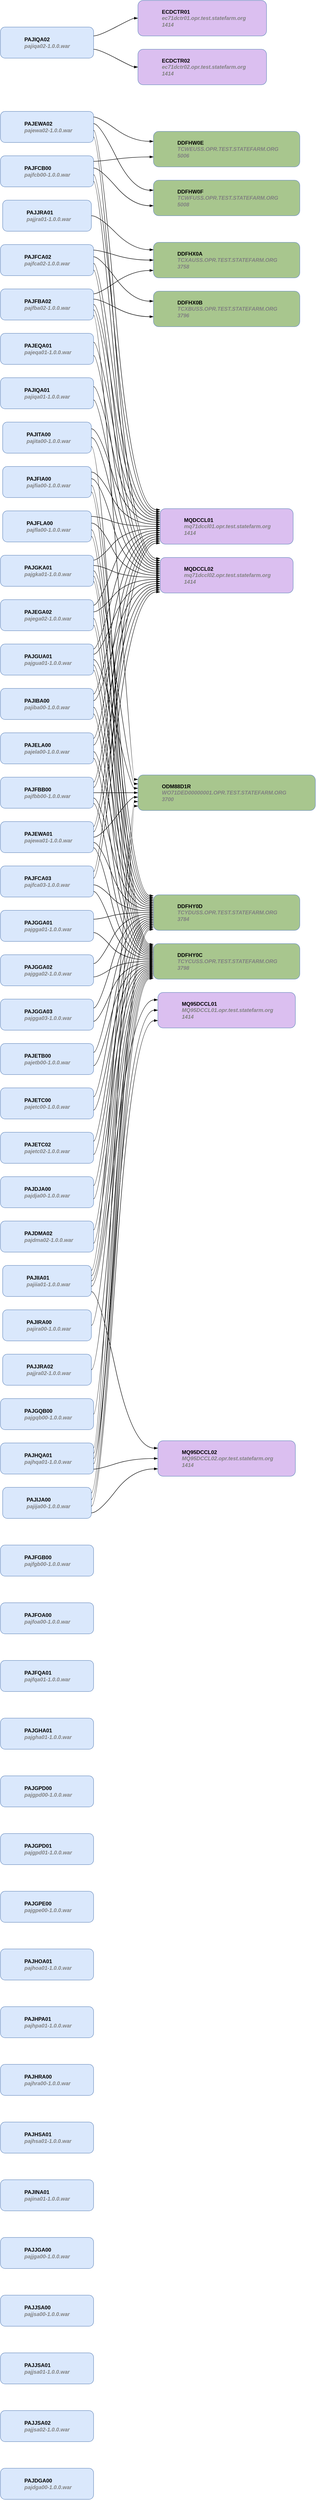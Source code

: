 <mxfile version="12.4.2" type="github" pages="1"><diagram id="r73WH-HR_C-89M71Y45L" name="Page-1"><mxGraphModel dx="1395" dy="580" grid="1" gridSize="10" guides="1" tooltips="1" connect="1" arrows="1" fold="1" page="1" pageScale="1" pageWidth="850" pageHeight="1100" math="0" shadow="0"><root><mxCell id="0"/><mxCell id="1" parent="0"/><UserObject label="%name%&lt;br&gt;&lt;i style=&quot;color: gray&quot;&gt;%server%&lt;/i&gt;&lt;br&gt;&lt;i style=&quot;color: gray&quot;&gt;%port%&lt;/i&gt;" name="PAJDJA00" server="pajdja00-1.0.0.war" port="" placeholders="1" id="PAJDJA00"><mxCell style="label;image=https://raw.githubusercontent.com/dunchych/TA/master/images/WAS.png;whiteSpace=wrap;html=1;rounded=1;fillColor=#dae8fc;strokeColor=#6c8ebf;" vertex="1" parent="1"><mxGeometry y="2650" width="210" height="70" as="geometry"/></mxCell></UserObject><UserObject label="%name%&lt;br&gt;&lt;i style=&quot;color: gray&quot;&gt;%server%&lt;/i&gt;&lt;br&gt;&lt;i style=&quot;color: gray&quot;&gt;%port%&lt;/i&gt;" name="DDFHY0C" server="TCYCUSS.OPR.TEST.STATEFARM.ORG" port="3798" placeholders="1" id="DDFHY0C"><mxCell style="label;image=https://raw.githubusercontent.com/dunchych/TA/master/images/DB2.png;whiteSpace=wrap;html=1;rounded=1;fillColor=#A8C68E;strokeColor=#6c8ebf;" vertex="1" parent="1"><mxGeometry x="345" y="2125" width="330" height="80" as="geometry"/></mxCell></UserObject><UserObject label="%name%&lt;br&gt;&lt;i style=&quot;color: gray&quot;&gt;%server%&lt;/i&gt;&lt;br&gt;&lt;i style=&quot;color: gray&quot;&gt;%port%&lt;/i&gt;" name="DDFHY0D" server="TCYDUSS.OPR.TEST.STATEFARM.ORG" port="3784" placeholders="1" id="DDFHY0D"><mxCell style="label;image=https://raw.githubusercontent.com/dunchych/TA/master/images/DB2.png;whiteSpace=wrap;html=1;rounded=1;fillColor=#A8C68E;strokeColor=#6c8ebf;" vertex="1" parent="1"><mxGeometry x="345" y="2015" width="330" height="80" as="geometry"/></mxCell></UserObject><UserObject label="%name%&lt;br&gt;&lt;i style=&quot;color: gray&quot;&gt;%server%&lt;/i&gt;&lt;br&gt;&lt;i style=&quot;color: gray&quot;&gt;%port%&lt;/i&gt;" name="PAJEWA02" server="pajewa02-1.0.0.war" port="" placeholders="1" id="PAJEWA02"><mxCell style="label;image=https://raw.githubusercontent.com/dunchych/TA/master/images/WAS.png;whiteSpace=wrap;html=1;rounded=1;fillColor=#dae8fc;strokeColor=#6c8ebf;" vertex="1" parent="1"><mxGeometry y="250" width="210" height="70" as="geometry"/></mxCell></UserObject><UserObject label="%name%&lt;br&gt;&lt;i style=&quot;color: gray&quot;&gt;%server%&lt;/i&gt;&lt;br&gt;&lt;i style=&quot;color: gray&quot;&gt;%port%&lt;/i&gt;" name="MQDCCL01" server="mq71dccl01.opr.test.statefarm.org" port="1414" placeholders="1" id="MQDCCL01"><mxCell style="label;image=https://raw.githubusercontent.com/dunchych/TA/master/images/MQ.png;whiteSpace=wrap;html=1;rounded=1;fillColor=#DBBFF0;strokeColor=#6c8ebf;" vertex="1" parent="1"><mxGeometry x="360" y="1145" width="300" height="80" as="geometry"/></mxCell></UserObject><UserObject label="%name%&lt;br&gt;&lt;i style=&quot;color: gray&quot;&gt;%server%&lt;/i&gt;&lt;br&gt;&lt;i style=&quot;color: gray&quot;&gt;%port%&lt;/i&gt;" name="MQDCCL02" server="mq71dccl02.opr.test.statefarm.org" port="1414" placeholders="1" id="MQDCCL02"><mxCell style="label;image=https://raw.githubusercontent.com/dunchych/TA/master/images/MQ.png;whiteSpace=wrap;html=1;rounded=1;fillColor=#DBBFF0;strokeColor=#6c8ebf;" vertex="1" parent="1"><mxGeometry x="360" y="1255" width="300" height="80" as="geometry"/></mxCell></UserObject><UserObject label="%name%&lt;br&gt;&lt;i style=&quot;color: gray&quot;&gt;%server%&lt;/i&gt;&lt;br&gt;&lt;i style=&quot;color: gray&quot;&gt;%port%&lt;/i&gt;" name="DDFHW0E" server="TCWEUSS.OPR.TEST.STATEFARM.ORG" port="5006" placeholders="1" id="DDFHW0E"><mxCell style="label;image=https://raw.githubusercontent.com/dunchych/TA/master/images/DB2.png;whiteSpace=wrap;html=1;rounded=1;fillColor=#A8C68E;strokeColor=#6c8ebf;" vertex="1" parent="1"><mxGeometry x="345" y="295" width="330" height="80" as="geometry"/></mxCell></UserObject><UserObject label="%name%&lt;br&gt;&lt;i style=&quot;color: gray&quot;&gt;%server%&lt;/i&gt;&lt;br&gt;&lt;i style=&quot;color: gray&quot;&gt;%port%&lt;/i&gt;" name="DDFHW0F" server="TCWFUSS.OPR.TEST.STATEFARM.ORG" port="5008" placeholders="1" id="DDFHW0F"><mxCell style="label;image=https://raw.githubusercontent.com/dunchych/TA/master/images/DB2.png;whiteSpace=wrap;html=1;rounded=1;fillColor=#A8C68E;strokeColor=#6c8ebf;" vertex="1" parent="1"><mxGeometry x="345" y="405" width="330" height="80" as="geometry"/></mxCell></UserObject><UserObject label="%name%&lt;br&gt;&lt;i style=&quot;color: gray&quot;&gt;%server%&lt;/i&gt;&lt;br&gt;&lt;i style=&quot;color: gray&quot;&gt;%port%&lt;/i&gt;" name="PAJFBA02" server="pajfba02-1.0.0.war" port="" placeholders="1" id="PAJFBA02"><mxCell style="label;image=https://raw.githubusercontent.com/dunchych/TA/master/images/WAS.png;whiteSpace=wrap;html=1;rounded=1;fillColor=#dae8fc;strokeColor=#6c8ebf;" vertex="1" parent="1"><mxGeometry y="650" width="210" height="70" as="geometry"/></mxCell></UserObject><UserObject label="%name%&lt;br&gt;&lt;i style=&quot;color: gray&quot;&gt;%server%&lt;/i&gt;&lt;br&gt;&lt;i style=&quot;color: gray&quot;&gt;%port%&lt;/i&gt;" name="DDFHX0A" server="TCXAUSS.OPR.TEST.STATEFARM.ORG" port="3758" placeholders="1" id="DDFHX0A"><mxCell style="label;image=https://raw.githubusercontent.com/dunchych/TA/master/images/DB2.png;whiteSpace=wrap;html=1;rounded=1;fillColor=#A8C68E;strokeColor=#6c8ebf;" vertex="1" parent="1"><mxGeometry x="345" y="545" width="330" height="80" as="geometry"/></mxCell></UserObject><UserObject label="%name%&lt;br&gt;&lt;i style=&quot;color: gray&quot;&gt;%server%&lt;/i&gt;&lt;br&gt;&lt;i style=&quot;color: gray&quot;&gt;%port%&lt;/i&gt;" name="DDFHX0B" server="TCXBUSS.OPR.TEST.STATEFARM.ORG" port="3796" placeholders="1" id="DDFHX0B"><mxCell style="label;image=https://raw.githubusercontent.com/dunchych/TA/master/images/DB2.png;whiteSpace=wrap;html=1;rounded=1;fillColor=#A8C68E;strokeColor=#6c8ebf;" vertex="1" parent="1"><mxGeometry x="345" y="655" width="330" height="80" as="geometry"/></mxCell></UserObject><UserObject label="%name%&lt;br&gt;&lt;i style=&quot;color: gray&quot;&gt;%server%&lt;/i&gt;&lt;br&gt;&lt;i style=&quot;color: gray&quot;&gt;%port%&lt;/i&gt;" name="ODM88D1R" server="WO71DED00000001.OPR.TEST.STATEFARM.ORG" port="3700" placeholders="1" id="ODM88D1R"><mxCell style="label;image=https://raw.githubusercontent.com/dunchych/TA/master/images/DB2.png;whiteSpace=wrap;html=1;rounded=1;fillColor=#A8C68E;strokeColor=#6c8ebf;" vertex="1" parent="1"><mxGeometry x="310" y="1745" width="400" height="80" as="geometry"/></mxCell></UserObject><UserObject label="%name%&lt;br&gt;&lt;i style=&quot;color: gray&quot;&gt;%server%&lt;/i&gt;&lt;br&gt;&lt;i style=&quot;color: gray&quot;&gt;%port%&lt;/i&gt;" name="PAJFBB00" server="pajfbb00-1.0.0.war" port="" placeholders="1" id="PAJFBB00"><mxCell style="label;image=https://raw.githubusercontent.com/dunchych/TA/master/images/WAS.png;whiteSpace=wrap;html=1;rounded=1;fillColor=#dae8fc;strokeColor=#6c8ebf;" vertex="1" parent="1"><mxGeometry y="1750" width="210" height="70" as="geometry"/></mxCell></UserObject><UserObject label="%name%&lt;br&gt;&lt;i style=&quot;color: gray&quot;&gt;%server%&lt;/i&gt;&lt;br&gt;&lt;i style=&quot;color: gray&quot;&gt;%port%&lt;/i&gt;" name="PAJFCA02" server="pajfca02-1.0.0.war" port="" placeholders="1" id="PAJFCA02"><mxCell style="label;image=https://raw.githubusercontent.com/dunchych/TA/master/images/WAS.png;whiteSpace=wrap;html=1;rounded=1;fillColor=#dae8fc;strokeColor=#6c8ebf;" vertex="1" parent="1"><mxGeometry y="550" width="210" height="70" as="geometry"/></mxCell></UserObject><UserObject label="%name%&lt;br&gt;&lt;i style=&quot;color: gray&quot;&gt;%server%&lt;/i&gt;&lt;br&gt;&lt;i style=&quot;color: gray&quot;&gt;%port%&lt;/i&gt;" name="PAJFCA03" server="pajfca03-1.0.0.war" port="" placeholders="1" id="PAJFCA03"><mxCell style="label;image=https://raw.githubusercontent.com/dunchych/TA/master/images/WAS.png;whiteSpace=wrap;html=1;rounded=1;fillColor=#dae8fc;strokeColor=#6c8ebf;" vertex="1" parent="1"><mxGeometry y="1950" width="210" height="70" as="geometry"/></mxCell></UserObject><UserObject label="%name%&lt;br&gt;&lt;i style=&quot;color: gray&quot;&gt;%server%&lt;/i&gt;&lt;br&gt;&lt;i style=&quot;color: gray&quot;&gt;%port%&lt;/i&gt;" name="PAJFCB00" server="pajfcb00-1.0.0.war" port="" placeholders="1" id="PAJFCB00"><mxCell style="label;image=https://raw.githubusercontent.com/dunchych/TA/master/images/WAS.png;whiteSpace=wrap;html=1;rounded=1;fillColor=#dae8fc;strokeColor=#6c8ebf;" vertex="1" parent="1"><mxGeometry y="350" width="210" height="70" as="geometry"/></mxCell></UserObject><UserObject label="%name%&lt;br&gt;&lt;i style=&quot;color: gray&quot;&gt;%server%&lt;/i&gt;&lt;br&gt;&lt;i style=&quot;color: gray&quot;&gt;%port%&lt;/i&gt;" name="PAJFGB00" server="pajfgb00-1.0.0.war" port="" placeholders="1" id="PAJFGB00"><mxCell style="label;image=https://raw.githubusercontent.com/dunchych/TA/master/images/WAS.png;whiteSpace=wrap;html=1;rounded=1;fillColor=#dae8fc;strokeColor=#6c8ebf;" vertex="1" parent="1"><mxGeometry y="3480" width="210" height="70" as="geometry"/></mxCell></UserObject><UserObject label="%name%&lt;br&gt;&lt;i style=&quot;color: gray&quot;&gt;%server%&lt;/i&gt;&lt;br&gt;&lt;i style=&quot;color: gray&quot;&gt;%port%&lt;/i&gt;" name="PAJFIA00" server="pajfia00-1.0.0.war" port="" placeholders="1" id="PAJFIA00"><mxCell style="label;image=https://raw.githubusercontent.com/dunchych/TA/master/images/WAS.png;whiteSpace=wrap;html=1;rounded=1;fillColor=#dae8fc;strokeColor=#6c8ebf;" vertex="1" parent="1"><mxGeometry x="5" y="1050" width="200" height="70" as="geometry"/></mxCell></UserObject><UserObject label="%name%&lt;br&gt;&lt;i style=&quot;color: gray&quot;&gt;%server%&lt;/i&gt;&lt;br&gt;&lt;i style=&quot;color: gray&quot;&gt;%port%&lt;/i&gt;" name="PAJFLA00" server="pajfla00-1.0.0.war" port="" placeholders="1" id="PAJFLA00"><mxCell style="label;image=https://raw.githubusercontent.com/dunchych/TA/master/images/WAS.png;whiteSpace=wrap;html=1;rounded=1;fillColor=#dae8fc;strokeColor=#6c8ebf;" vertex="1" parent="1"><mxGeometry x="5" y="1150" width="200" height="70" as="geometry"/></mxCell></UserObject><UserObject label="%name%&lt;br&gt;&lt;i style=&quot;color: gray&quot;&gt;%server%&lt;/i&gt;&lt;br&gt;&lt;i style=&quot;color: gray&quot;&gt;%port%&lt;/i&gt;" name="PAJFOA00" server="pajfoa00-1.0.0.war" port="" placeholders="1" id="PAJFOA00"><mxCell style="label;image=https://raw.githubusercontent.com/dunchych/TA/master/images/WAS.png;whiteSpace=wrap;html=1;rounded=1;fillColor=#dae8fc;strokeColor=#6c8ebf;" vertex="1" parent="1"><mxGeometry y="3610" width="210" height="70" as="geometry"/></mxCell></UserObject><UserObject label="%name%&lt;br&gt;&lt;i style=&quot;color: gray&quot;&gt;%server%&lt;/i&gt;&lt;br&gt;&lt;i style=&quot;color: gray&quot;&gt;%port%&lt;/i&gt;" name="PAJDMA02" server="pajdma02-1.0.0.war" port="" placeholders="1" id="PAJDMA02"><mxCell style="label;image=https://raw.githubusercontent.com/dunchych/TA/master/images/WAS.png;whiteSpace=wrap;html=1;rounded=1;fillColor=#dae8fc;strokeColor=#6c8ebf;" vertex="1" parent="1"><mxGeometry y="2750" width="210" height="70" as="geometry"/></mxCell></UserObject><UserObject label="%name%&lt;br&gt;&lt;i style=&quot;color: gray&quot;&gt;%server%&lt;/i&gt;&lt;br&gt;&lt;i style=&quot;color: gray&quot;&gt;%port%&lt;/i&gt;" name="PAJFQA01" server="pajfqa01-1.0.0.war" port="" placeholders="1" id="PAJFQA01"><mxCell style="label;image=https://raw.githubusercontent.com/dunchych/TA/master/images/WAS.png;whiteSpace=wrap;html=1;rounded=1;fillColor=#dae8fc;strokeColor=#6c8ebf;" vertex="1" parent="1"><mxGeometry y="3740" width="210" height="70" as="geometry"/></mxCell></UserObject><UserObject label="%name%&lt;br&gt;&lt;i style=&quot;color: gray&quot;&gt;%server%&lt;/i&gt;&lt;br&gt;&lt;i style=&quot;color: gray&quot;&gt;%port%&lt;/i&gt;" name="PAJGGA01" server="pajgga01-1.0.0.war" port="" placeholders="1" id="PAJGGA01"><mxCell style="label;image=https://raw.githubusercontent.com/dunchych/TA/master/images/WAS.png;whiteSpace=wrap;html=1;rounded=1;fillColor=#dae8fc;strokeColor=#6c8ebf;" vertex="1" parent="1"><mxGeometry y="2050" width="210" height="70" as="geometry"/></mxCell></UserObject><UserObject label="%name%&lt;br&gt;&lt;i style=&quot;color: gray&quot;&gt;%server%&lt;/i&gt;&lt;br&gt;&lt;i style=&quot;color: gray&quot;&gt;%port%&lt;/i&gt;" name="PAJGGA02" server="pajgga02-1.0.0.war" port="" placeholders="1" id="PAJGGA02"><mxCell style="label;image=https://raw.githubusercontent.com/dunchych/TA/master/images/WAS.png;whiteSpace=wrap;html=1;rounded=1;fillColor=#dae8fc;strokeColor=#6c8ebf;" vertex="1" parent="1"><mxGeometry y="2150" width="210" height="70" as="geometry"/></mxCell></UserObject><UserObject label="%name%&lt;br&gt;&lt;i style=&quot;color: gray&quot;&gt;%server%&lt;/i&gt;&lt;br&gt;&lt;i style=&quot;color: gray&quot;&gt;%port%&lt;/i&gt;" name="PAJGGA03" server="pajgga03-1.0.0.war" port="" placeholders="1" id="PAJGGA03"><mxCell style="label;image=https://raw.githubusercontent.com/dunchych/TA/master/images/WAS.png;whiteSpace=wrap;html=1;rounded=1;fillColor=#dae8fc;strokeColor=#6c8ebf;" vertex="1" parent="1"><mxGeometry y="2250" width="210" height="70" as="geometry"/></mxCell></UserObject><UserObject label="%name%&lt;br&gt;&lt;i style=&quot;color: gray&quot;&gt;%server%&lt;/i&gt;&lt;br&gt;&lt;i style=&quot;color: gray&quot;&gt;%port%&lt;/i&gt;" name="PAJGHA01" server="pajgha01-1.0.0.war" port="" placeholders="1" id="PAJGHA01"><mxCell style="label;image=https://raw.githubusercontent.com/dunchych/TA/master/images/WAS.png;whiteSpace=wrap;html=1;rounded=1;fillColor=#dae8fc;strokeColor=#6c8ebf;" vertex="1" parent="1"><mxGeometry y="3870" width="210" height="70" as="geometry"/></mxCell></UserObject><UserObject label="%name%&lt;br&gt;&lt;i style=&quot;color: gray&quot;&gt;%server%&lt;/i&gt;&lt;br&gt;&lt;i style=&quot;color: gray&quot;&gt;%port%&lt;/i&gt;" name="PAJGKA01" server="pajgka01-1.0.0.war" port="" placeholders="1" id="PAJGKA01"><mxCell style="label;image=https://raw.githubusercontent.com/dunchych/TA/master/images/WAS.png;whiteSpace=wrap;html=1;rounded=1;fillColor=#dae8fc;strokeColor=#6c8ebf;" vertex="1" parent="1"><mxGeometry y="1250" width="210" height="70" as="geometry"/></mxCell></UserObject><UserObject label="%name%&lt;br&gt;&lt;i style=&quot;color: gray&quot;&gt;%server%&lt;/i&gt;&lt;br&gt;&lt;i style=&quot;color: gray&quot;&gt;%port%&lt;/i&gt;" name="PAJGPD00" server="pajgpd00-1.0.0.war" port="" placeholders="1" id="PAJGPD00"><mxCell style="label;image=https://raw.githubusercontent.com/dunchych/TA/master/images/WAS.png;whiteSpace=wrap;html=1;rounded=1;fillColor=#dae8fc;strokeColor=#6c8ebf;" vertex="1" parent="1"><mxGeometry y="4000" width="210" height="70" as="geometry"/></mxCell></UserObject><UserObject label="%name%&lt;br&gt;&lt;i style=&quot;color: gray&quot;&gt;%server%&lt;/i&gt;&lt;br&gt;&lt;i style=&quot;color: gray&quot;&gt;%port%&lt;/i&gt;" name="PAJGPD01" server="pajgpd01-1.0.0.war" port="" placeholders="1" id="PAJGPD01"><mxCell style="label;image=https://raw.githubusercontent.com/dunchych/TA/master/images/WAS.png;whiteSpace=wrap;html=1;rounded=1;fillColor=#dae8fc;strokeColor=#6c8ebf;" vertex="1" parent="1"><mxGeometry y="4130" width="210" height="70" as="geometry"/></mxCell></UserObject><UserObject label="%name%&lt;br&gt;&lt;i style=&quot;color: gray&quot;&gt;%server%&lt;/i&gt;&lt;br&gt;&lt;i style=&quot;color: gray&quot;&gt;%port%&lt;/i&gt;" name="PAJGPE00" server="pajgpe00-1.0.0.war" port="" placeholders="1" id="PAJGPE00"><mxCell style="label;image=https://raw.githubusercontent.com/dunchych/TA/master/images/WAS.png;whiteSpace=wrap;html=1;rounded=1;fillColor=#dae8fc;strokeColor=#6c8ebf;" vertex="1" parent="1"><mxGeometry y="4260" width="210" height="70" as="geometry"/></mxCell></UserObject><UserObject label="%name%&lt;br&gt;&lt;i style=&quot;color: gray&quot;&gt;%server%&lt;/i&gt;&lt;br&gt;&lt;i style=&quot;color: gray&quot;&gt;%port%&lt;/i&gt;" name="PAJEGA02" server="pajega02-1.0.0.war" port="" placeholders="1" id="PAJEGA02"><mxCell style="label;image=https://raw.githubusercontent.com/dunchych/TA/master/images/WAS.png;whiteSpace=wrap;html=1;rounded=1;fillColor=#dae8fc;strokeColor=#6c8ebf;" vertex="1" parent="1"><mxGeometry y="1350" width="210" height="70" as="geometry"/></mxCell></UserObject><UserObject label="%name%&lt;br&gt;&lt;i style=&quot;color: gray&quot;&gt;%server%&lt;/i&gt;&lt;br&gt;&lt;i style=&quot;color: gray&quot;&gt;%port%&lt;/i&gt;" name="PAJGQB00" server="pajgqb00-1.0.0.war" port="" placeholders="1" id="PAJGQB00"><mxCell style="label;image=https://raw.githubusercontent.com/dunchych/TA/master/images/WAS.png;whiteSpace=wrap;html=1;rounded=1;fillColor=#dae8fc;strokeColor=#6c8ebf;" vertex="1" parent="1"><mxGeometry y="3150" width="210" height="70" as="geometry"/></mxCell></UserObject><UserObject label="%name%&lt;br&gt;&lt;i style=&quot;color: gray&quot;&gt;%server%&lt;/i&gt;&lt;br&gt;&lt;i style=&quot;color: gray&quot;&gt;%port%&lt;/i&gt;" name="PAJGUA01" server="pajgua01-1.0.0.war" port="" placeholders="1" id="PAJGUA01"><mxCell style="label;image=https://raw.githubusercontent.com/dunchych/TA/master/images/WAS.png;whiteSpace=wrap;html=1;rounded=1;fillColor=#dae8fc;strokeColor=#6c8ebf;" vertex="1" parent="1"><mxGeometry y="1450" width="210" height="70" as="geometry"/></mxCell></UserObject><UserObject label="%name%&lt;br&gt;&lt;i style=&quot;color: gray&quot;&gt;%server%&lt;/i&gt;&lt;br&gt;&lt;i style=&quot;color: gray&quot;&gt;%port%&lt;/i&gt;" name="PAJHOA01" server="pajhoa01-1.0.0.war" port="" placeholders="1" id="PAJHOA01"><mxCell style="label;image=https://raw.githubusercontent.com/dunchych/TA/master/images/WAS.png;whiteSpace=wrap;html=1;rounded=1;fillColor=#dae8fc;strokeColor=#6c8ebf;" vertex="1" parent="1"><mxGeometry y="4390" width="210" height="70" as="geometry"/></mxCell></UserObject><UserObject label="%name%&lt;br&gt;&lt;i style=&quot;color: gray&quot;&gt;%server%&lt;/i&gt;&lt;br&gt;&lt;i style=&quot;color: gray&quot;&gt;%port%&lt;/i&gt;" name="PAJHPA01" server="pajhpa01-1.0.0.war" port="" placeholders="1" id="PAJHPA01"><mxCell style="label;image=https://raw.githubusercontent.com/dunchych/TA/master/images/WAS.png;whiteSpace=wrap;html=1;rounded=1;fillColor=#dae8fc;strokeColor=#6c8ebf;" vertex="1" parent="1"><mxGeometry y="4520" width="210" height="70" as="geometry"/></mxCell></UserObject><UserObject label="%name%&lt;br&gt;&lt;i style=&quot;color: gray&quot;&gt;%server%&lt;/i&gt;&lt;br&gt;&lt;i style=&quot;color: gray&quot;&gt;%port%&lt;/i&gt;" name="PAJHQA01" server="pajhqa01-1.0.0.war" port="" placeholders="1" id="PAJHQA01"><mxCell style="label;image=https://raw.githubusercontent.com/dunchych/TA/master/images/WAS.png;whiteSpace=wrap;html=1;rounded=1;fillColor=#dae8fc;strokeColor=#6c8ebf;" vertex="1" parent="1"><mxGeometry y="3250" width="210" height="70" as="geometry"/></mxCell></UserObject><UserObject label="%name%&lt;br&gt;&lt;i style=&quot;color: gray&quot;&gt;%server%&lt;/i&gt;&lt;br&gt;&lt;i style=&quot;color: gray&quot;&gt;%port%&lt;/i&gt;" name="MQ95DCCL01" server="MQ95DCCL01.opr.test.statefarm.org" port="1414" placeholders="1" id="MQ95DCCL01"><mxCell style="label;image=https://raw.githubusercontent.com/dunchych/TA/master/images/MQ.png;whiteSpace=wrap;html=1;rounded=1;fillColor=#DBBFF0;strokeColor=#6c8ebf;" vertex="1" parent="1"><mxGeometry x="355" y="2235" width="310" height="80" as="geometry"/></mxCell></UserObject><UserObject label="%name%&lt;br&gt;&lt;i style=&quot;color: gray&quot;&gt;%server%&lt;/i&gt;&lt;br&gt;&lt;i style=&quot;color: gray&quot;&gt;%port%&lt;/i&gt;" name="MQ95DCCL02" server="MQ95DCCL02.opr.test.statefarm.org" port="1414" placeholders="1" id="MQ95DCCL02"><mxCell style="label;image=https://raw.githubusercontent.com/dunchych/TA/master/images/MQ.png;whiteSpace=wrap;html=1;rounded=1;fillColor=#DBBFF0;strokeColor=#6c8ebf;" vertex="1" parent="1"><mxGeometry x="355" y="3245" width="310" height="80" as="geometry"/></mxCell></UserObject><UserObject label="%name%&lt;br&gt;&lt;i style=&quot;color: gray&quot;&gt;%server%&lt;/i&gt;&lt;br&gt;&lt;i style=&quot;color: gray&quot;&gt;%port%&lt;/i&gt;" name="PAJHRA00" server="pajhra00-1.0.0.war" port="" placeholders="1" id="PAJHRA00"><mxCell style="label;image=https://raw.githubusercontent.com/dunchych/TA/master/images/WAS.png;whiteSpace=wrap;html=1;rounded=1;fillColor=#dae8fc;strokeColor=#6c8ebf;" vertex="1" parent="1"><mxGeometry y="4650" width="210" height="70" as="geometry"/></mxCell></UserObject><UserObject label="%name%&lt;br&gt;&lt;i style=&quot;color: gray&quot;&gt;%server%&lt;/i&gt;&lt;br&gt;&lt;i style=&quot;color: gray&quot;&gt;%port%&lt;/i&gt;" name="PAJHSA01" server="pajhsa01-1.0.0.war" port="" placeholders="1" id="PAJHSA01"><mxCell style="label;image=https://raw.githubusercontent.com/dunchych/TA/master/images/WAS.png;whiteSpace=wrap;html=1;rounded=1;fillColor=#dae8fc;strokeColor=#6c8ebf;" vertex="1" parent="1"><mxGeometry y="4780" width="210" height="70" as="geometry"/></mxCell></UserObject><UserObject label="%name%&lt;br&gt;&lt;i style=&quot;color: gray&quot;&gt;%server%&lt;/i&gt;&lt;br&gt;&lt;i style=&quot;color: gray&quot;&gt;%port%&lt;/i&gt;" name="PAJIBA00" server="pajiba00-1.0.0.war" port="" placeholders="1" id="PAJIBA00"><mxCell style="label;image=https://raw.githubusercontent.com/dunchych/TA/master/images/WAS.png;whiteSpace=wrap;html=1;rounded=1;fillColor=#dae8fc;strokeColor=#6c8ebf;" vertex="1" parent="1"><mxGeometry y="1550" width="210" height="70" as="geometry"/></mxCell></UserObject><UserObject label="%name%&lt;br&gt;&lt;i style=&quot;color: gray&quot;&gt;%server%&lt;/i&gt;&lt;br&gt;&lt;i style=&quot;color: gray&quot;&gt;%port%&lt;/i&gt;" name="PAJIIA01" server="pajiia01-1.0.0.war" port="" placeholders="1" id="PAJIIA01"><mxCell style="label;image=https://raw.githubusercontent.com/dunchych/TA/master/images/WAS.png;whiteSpace=wrap;html=1;rounded=1;fillColor=#dae8fc;strokeColor=#6c8ebf;" vertex="1" parent="1"><mxGeometry x="5" y="2850" width="200" height="70" as="geometry"/></mxCell></UserObject><UserObject label="%name%&lt;br&gt;&lt;i style=&quot;color: gray&quot;&gt;%server%&lt;/i&gt;&lt;br&gt;&lt;i style=&quot;color: gray&quot;&gt;%port%&lt;/i&gt;" name="PAJIJA00" server="pajija00-1.0.0.war" port="" placeholders="1" id="PAJIJA00"><mxCell style="label;image=https://raw.githubusercontent.com/dunchych/TA/master/images/WAS.png;whiteSpace=wrap;html=1;rounded=1;fillColor=#dae8fc;strokeColor=#6c8ebf;" vertex="1" parent="1"><mxGeometry x="5" y="3350" width="200" height="70" as="geometry"/></mxCell></UserObject><UserObject label="%name%&lt;br&gt;&lt;i style=&quot;color: gray&quot;&gt;%server%&lt;/i&gt;&lt;br&gt;&lt;i style=&quot;color: gray&quot;&gt;%port%&lt;/i&gt;" name="PAJELA00" server="pajela00-1.0.0.war" port="" placeholders="1" id="PAJELA00"><mxCell style="label;image=https://raw.githubusercontent.com/dunchych/TA/master/images/WAS.png;whiteSpace=wrap;html=1;rounded=1;fillColor=#dae8fc;strokeColor=#6c8ebf;" vertex="1" parent="1"><mxGeometry y="1650" width="210" height="70" as="geometry"/></mxCell></UserObject><UserObject label="%name%&lt;br&gt;&lt;i style=&quot;color: gray&quot;&gt;%server%&lt;/i&gt;&lt;br&gt;&lt;i style=&quot;color: gray&quot;&gt;%port%&lt;/i&gt;" name="PAJINA01" server="pajina01-1.0.0.war" port="" placeholders="1" id="PAJINA01"><mxCell style="label;image=https://raw.githubusercontent.com/dunchych/TA/master/images/WAS.png;whiteSpace=wrap;html=1;rounded=1;fillColor=#dae8fc;strokeColor=#6c8ebf;" vertex="1" parent="1"><mxGeometry y="4910" width="210" height="70" as="geometry"/></mxCell></UserObject><UserObject label="%name%&lt;br&gt;&lt;i style=&quot;color: gray&quot;&gt;%server%&lt;/i&gt;&lt;br&gt;&lt;i style=&quot;color: gray&quot;&gt;%port%&lt;/i&gt;" name="PAJIQA01" server="pajiqa01-1.0.0.war" port="" placeholders="1" id="PAJIQA01"><mxCell style="label;image=https://raw.githubusercontent.com/dunchych/TA/master/images/WAS.png;whiteSpace=wrap;html=1;rounded=1;fillColor=#dae8fc;strokeColor=#6c8ebf;" vertex="1" parent="1"><mxGeometry y="850" width="210" height="70" as="geometry"/></mxCell></UserObject><UserObject label="%name%&lt;br&gt;&lt;i style=&quot;color: gray&quot;&gt;%server%&lt;/i&gt;&lt;br&gt;&lt;i style=&quot;color: gray&quot;&gt;%port%&lt;/i&gt;" name="PAJIQA02" server="pajiqa02-1.0.0.war" port="" placeholders="1" id="PAJIQA02"><mxCell style="label;image=https://raw.githubusercontent.com/dunchych/TA/master/images/WAS.png;whiteSpace=wrap;html=1;rounded=1;fillColor=#dae8fc;strokeColor=#6c8ebf;" vertex="1" parent="1"><mxGeometry y="60" width="210" height="70" as="geometry"/></mxCell></UserObject><UserObject label="%name%&lt;br&gt;&lt;i style=&quot;color: gray&quot;&gt;%server%&lt;/i&gt;&lt;br&gt;&lt;i style=&quot;color: gray&quot;&gt;%port%&lt;/i&gt;" name="ECDCTR01" server="ec71dctr01.opr.test.statefarm.org" port="1414" placeholders="1" id="ECDCTR01"><mxCell style="label;image=https://raw.githubusercontent.com/dunchych/TA/master/images/MQ.png;whiteSpace=wrap;html=1;rounded=1;fillColor=#DBBFF0;strokeColor=#6c8ebf;" vertex="1" parent="1"><mxGeometry x="310" width="290" height="80" as="geometry"/></mxCell></UserObject><UserObject label="%name%&lt;br&gt;&lt;i style=&quot;color: gray&quot;&gt;%server%&lt;/i&gt;&lt;br&gt;&lt;i style=&quot;color: gray&quot;&gt;%port%&lt;/i&gt;" name="ECDCTR02" server="ec71dctr02.opr.test.statefarm.org" port="1414" placeholders="1" id="ECDCTR02"><mxCell style="label;image=https://raw.githubusercontent.com/dunchych/TA/master/images/MQ.png;whiteSpace=wrap;html=1;rounded=1;fillColor=#DBBFF0;strokeColor=#6c8ebf;" vertex="1" parent="1"><mxGeometry x="310" y="110" width="290" height="80" as="geometry"/></mxCell></UserObject><UserObject label="%name%&lt;br&gt;&lt;i style=&quot;color: gray&quot;&gt;%server%&lt;/i&gt;&lt;br&gt;&lt;i style=&quot;color: gray&quot;&gt;%port%&lt;/i&gt;" name="PAJIRA00" server="pajira00-1.0.0.war" port="" placeholders="1" id="PAJIRA00"><mxCell style="label;image=https://raw.githubusercontent.com/dunchych/TA/master/images/WAS.png;whiteSpace=wrap;html=1;rounded=1;fillColor=#dae8fc;strokeColor=#6c8ebf;" vertex="1" parent="1"><mxGeometry x="5" y="2950" width="200" height="70" as="geometry"/></mxCell></UserObject><UserObject label="%name%&lt;br&gt;&lt;i style=&quot;color: gray&quot;&gt;%server%&lt;/i&gt;&lt;br&gt;&lt;i style=&quot;color: gray&quot;&gt;%port%&lt;/i&gt;" name="PAJITA00" server="pajita00-1.0.0.war" port="" placeholders="1" id="PAJITA00"><mxCell style="label;image=https://raw.githubusercontent.com/dunchych/TA/master/images/WAS.png;whiteSpace=wrap;html=1;rounded=1;fillColor=#dae8fc;strokeColor=#6c8ebf;" vertex="1" parent="1"><mxGeometry x="5" y="950" width="200" height="70" as="geometry"/></mxCell></UserObject><UserObject label="%name%&lt;br&gt;&lt;i style=&quot;color: gray&quot;&gt;%server%&lt;/i&gt;&lt;br&gt;&lt;i style=&quot;color: gray&quot;&gt;%port%&lt;/i&gt;" name="PAJJGA00" server="pajjga00-1.0.0.war" port="" placeholders="1" id="PAJJGA00"><mxCell style="label;image=https://raw.githubusercontent.com/dunchych/TA/master/images/WAS.png;whiteSpace=wrap;html=1;rounded=1;fillColor=#dae8fc;strokeColor=#6c8ebf;" vertex="1" parent="1"><mxGeometry y="5040" width="210" height="70" as="geometry"/></mxCell></UserObject><UserObject label="%name%&lt;br&gt;&lt;i style=&quot;color: gray&quot;&gt;%server%&lt;/i&gt;&lt;br&gt;&lt;i style=&quot;color: gray&quot;&gt;%port%&lt;/i&gt;" name="PAJJRA01" server="pajjra01-1.0.0.war" port="" placeholders="1" id="PAJJRA01"><mxCell style="label;image=https://raw.githubusercontent.com/dunchych/TA/master/images/WAS.png;whiteSpace=wrap;html=1;rounded=1;fillColor=#dae8fc;strokeColor=#6c8ebf;" vertex="1" parent="1"><mxGeometry x="5" y="450" width="200" height="70" as="geometry"/></mxCell></UserObject><UserObject label="%name%&lt;br&gt;&lt;i style=&quot;color: gray&quot;&gt;%server%&lt;/i&gt;&lt;br&gt;&lt;i style=&quot;color: gray&quot;&gt;%port%&lt;/i&gt;" name="PAJJRA02" server="pajjra02-1.0.0.war" port="" placeholders="1" id="PAJJRA02"><mxCell style="label;image=https://raw.githubusercontent.com/dunchych/TA/master/images/WAS.png;whiteSpace=wrap;html=1;rounded=1;fillColor=#dae8fc;strokeColor=#6c8ebf;" vertex="1" parent="1"><mxGeometry x="5" y="3050" width="200" height="70" as="geometry"/></mxCell></UserObject><UserObject label="%name%&lt;br&gt;&lt;i style=&quot;color: gray&quot;&gt;%server%&lt;/i&gt;&lt;br&gt;&lt;i style=&quot;color: gray&quot;&gt;%port%&lt;/i&gt;" name="PAJJSA00" server="pajjsa00-1.0.0.war" port="" placeholders="1" id="PAJJSA00"><mxCell style="label;image=https://raw.githubusercontent.com/dunchych/TA/master/images/WAS.png;whiteSpace=wrap;html=1;rounded=1;fillColor=#dae8fc;strokeColor=#6c8ebf;" vertex="1" parent="1"><mxGeometry y="5170" width="210" height="70" as="geometry"/></mxCell></UserObject><UserObject label="%name%&lt;br&gt;&lt;i style=&quot;color: gray&quot;&gt;%server%&lt;/i&gt;&lt;br&gt;&lt;i style=&quot;color: gray&quot;&gt;%port%&lt;/i&gt;" name="PAJJSA01" server="pajjsa01-1.0.0.war" port="" placeholders="1" id="PAJJSA01"><mxCell style="label;image=https://raw.githubusercontent.com/dunchych/TA/master/images/WAS.png;whiteSpace=wrap;html=1;rounded=1;fillColor=#dae8fc;strokeColor=#6c8ebf;" vertex="1" parent="1"><mxGeometry y="5300" width="210" height="70" as="geometry"/></mxCell></UserObject><UserObject label="%name%&lt;br&gt;&lt;i style=&quot;color: gray&quot;&gt;%server%&lt;/i&gt;&lt;br&gt;&lt;i style=&quot;color: gray&quot;&gt;%port%&lt;/i&gt;" name="PAJEQA01" server="pajeqa01-1.0.0.war" port="" placeholders="1" id="PAJEQA01"><mxCell style="label;image=https://raw.githubusercontent.com/dunchych/TA/master/images/WAS.png;whiteSpace=wrap;html=1;rounded=1;fillColor=#dae8fc;strokeColor=#6c8ebf;" vertex="1" parent="1"><mxGeometry y="750" width="210" height="70" as="geometry"/></mxCell></UserObject><UserObject label="%name%&lt;br&gt;&lt;i style=&quot;color: gray&quot;&gt;%server%&lt;/i&gt;&lt;br&gt;&lt;i style=&quot;color: gray&quot;&gt;%port%&lt;/i&gt;" name="PAJJSA02" server="pajjsa02-1.0.0.war" port="" placeholders="1" id="PAJJSA02"><mxCell style="label;image=https://raw.githubusercontent.com/dunchych/TA/master/images/WAS.png;whiteSpace=wrap;html=1;rounded=1;fillColor=#dae8fc;strokeColor=#6c8ebf;" vertex="1" parent="1"><mxGeometry y="5430" width="210" height="70" as="geometry"/></mxCell></UserObject><UserObject label="%name%&lt;br&gt;&lt;i style=&quot;color: gray&quot;&gt;%server%&lt;/i&gt;&lt;br&gt;&lt;i style=&quot;color: gray&quot;&gt;%port%&lt;/i&gt;" name="PAJETB00" server="pajetb00-1.0.0.war" port="" placeholders="1" id="PAJETB00"><mxCell style="label;image=https://raw.githubusercontent.com/dunchych/TA/master/images/WAS.png;whiteSpace=wrap;html=1;rounded=1;fillColor=#dae8fc;strokeColor=#6c8ebf;" vertex="1" parent="1"><mxGeometry y="2350" width="210" height="70" as="geometry"/></mxCell></UserObject><UserObject label="%name%&lt;br&gt;&lt;i style=&quot;color: gray&quot;&gt;%server%&lt;/i&gt;&lt;br&gt;&lt;i style=&quot;color: gray&quot;&gt;%port%&lt;/i&gt;" name="PAJETC00" server="pajetc00-1.0.0.war" port="" placeholders="1" id="PAJETC00"><mxCell style="label;image=https://raw.githubusercontent.com/dunchych/TA/master/images/WAS.png;whiteSpace=wrap;html=1;rounded=1;fillColor=#dae8fc;strokeColor=#6c8ebf;" vertex="1" parent="1"><mxGeometry y="2450" width="210" height="70" as="geometry"/></mxCell></UserObject><UserObject label="%name%&lt;br&gt;&lt;i style=&quot;color: gray&quot;&gt;%server%&lt;/i&gt;&lt;br&gt;&lt;i style=&quot;color: gray&quot;&gt;%port%&lt;/i&gt;" name="PAJETC02" server="pajetc02-1.0.0.war" port="" placeholders="1" id="PAJETC02"><mxCell style="label;image=https://raw.githubusercontent.com/dunchych/TA/master/images/WAS.png;whiteSpace=wrap;html=1;rounded=1;fillColor=#dae8fc;strokeColor=#6c8ebf;" vertex="1" parent="1"><mxGeometry y="2550" width="210" height="70" as="geometry"/></mxCell></UserObject><UserObject label="%name%&lt;br&gt;&lt;i style=&quot;color: gray&quot;&gt;%server%&lt;/i&gt;&lt;br&gt;&lt;i style=&quot;color: gray&quot;&gt;%port%&lt;/i&gt;" name="PAJEWA01" server="pajewa01-1.0.0.war" port="" placeholders="1" id="PAJEWA01"><mxCell style="label;image=https://raw.githubusercontent.com/dunchych/TA/master/images/WAS.png;whiteSpace=wrap;html=1;rounded=1;fillColor=#dae8fc;strokeColor=#6c8ebf;" vertex="1" parent="1"><mxGeometry y="1850" width="210" height="70" as="geometry"/></mxCell></UserObject><UserObject label="%name%&lt;br&gt;&lt;i style=&quot;color: gray&quot;&gt;%server%&lt;/i&gt;&lt;br&gt;&lt;i style=&quot;color: gray&quot;&gt;%port%&lt;/i&gt;" name="PAJDGA00" server="pajdga00-1.0.0.war" port="" placeholders="1" id="PAJDGA00"><mxCell style="label;image=https://raw.githubusercontent.com/dunchych/TA/master/images/WAS.png;whiteSpace=wrap;html=1;rounded=1;fillColor=#dae8fc;strokeColor=#6c8ebf;" vertex="1" parent="1"><mxGeometry y="5560" width="210" height="70" as="geometry"/></mxCell></UserObject><mxCell id="rxgm6NwyvhIg0GWHIWlm-716" value="" style="curved=1;endArrow=blockThin;endFill=1;fontSize=11;noEdgeStyle=1;orthogonal=1;" edge="1" parent="1" source="PAJDJA00" target="DDFHY0C"><mxGeometry relative="1" as="geometry"><Array as="points"><mxPoint x="222" y="2700"/><mxPoint x="284" y="2181.0"/></Array></mxGeometry></mxCell><mxCell id="rxgm6NwyvhIg0GWHIWlm-717" value="" style="curved=1;endArrow=blockThin;endFill=1;fontSize=11;noEdgeStyle=1;orthogonal=1;" edge="1" parent="1" source="PAJFBB00" target="DDFHY0C"><mxGeometry relative="1" as="geometry"><Array as="points"><mxPoint x="222" y="1809"/><mxPoint x="282" y="2152.2"/></Array></mxGeometry></mxCell><mxCell id="rxgm6NwyvhIg0GWHIWlm-718" value="" style="curved=1;endArrow=blockThin;endFill=1;fontSize=11;noEdgeStyle=1;orthogonal=1;" edge="1" parent="1" source="PAJFCA03" target="DDFHY0C"><mxGeometry relative="1" as="geometry"><Array as="points"><mxPoint x="222" y="2007.5"/><mxPoint x="278" y="2158.6"/></Array></mxGeometry></mxCell><mxCell id="rxgm6NwyvhIg0GWHIWlm-719" value="" style="curved=1;endArrow=blockThin;endFill=1;fontSize=11;noEdgeStyle=1;orthogonal=1;" edge="1" parent="1" source="PAJFIA00" target="DDFHY0C"><mxGeometry relative="1" as="geometry"><Array as="points"><mxPoint x="222" y="1107.5"/><mxPoint x="296" y="2129.8"/></Array></mxGeometry></mxCell><mxCell id="rxgm6NwyvhIg0GWHIWlm-720" value="" style="curved=1;endArrow=blockThin;endFill=1;fontSize=11;noEdgeStyle=1;orthogonal=1;" edge="1" parent="1" source="PAJFLA00" target="DDFHY0C"><mxGeometry relative="1" as="geometry"><Array as="points"><mxPoint x="222" y="1207.5"/><mxPoint x="294" y="2133.0"/></Array></mxGeometry></mxCell><mxCell id="rxgm6NwyvhIg0GWHIWlm-721" value="" style="curved=1;endArrow=blockThin;endFill=1;fontSize=11;noEdgeStyle=1;orthogonal=1;" edge="1" parent="1" source="PAJDMA02" target="DDFHY0C"><mxGeometry relative="1" as="geometry"><Array as="points"><mxPoint x="222" y="2800"/><mxPoint x="286" y="2184.2"/></Array></mxGeometry></mxCell><mxCell id="rxgm6NwyvhIg0GWHIWlm-722" value="" style="curved=1;endArrow=blockThin;endFill=1;fontSize=11;noEdgeStyle=1;orthogonal=1;" edge="1" parent="1" source="PAJGGA01" target="DDFHY0C"><mxGeometry relative="1" as="geometry"><Array as="points"><mxPoint x="222" y="2100"/><mxPoint x="276" y="2161.8"/></Array></mxGeometry></mxCell><mxCell id="rxgm6NwyvhIg0GWHIWlm-723" value="" style="curved=1;endArrow=blockThin;endFill=1;fontSize=11;noEdgeStyle=1;orthogonal=1;" edge="1" parent="1" source="PAJGGA02" target="DDFHY0C"><mxGeometry relative="1" as="geometry"><Array as="points"><mxPoint x="222" y="2200"/><mxPoint x="274" y="2165.0"/></Array></mxGeometry></mxCell><mxCell id="rxgm6NwyvhIg0GWHIWlm-724" value="" style="curved=1;endArrow=blockThin;endFill=1;fontSize=11;noEdgeStyle=1;orthogonal=1;" edge="1" parent="1" source="PAJGGA03" target="DDFHY0C"><mxGeometry relative="1" as="geometry"><Array as="points"><mxPoint x="222" y="2300"/><mxPoint x="276" y="2168.2"/></Array></mxGeometry></mxCell><mxCell id="rxgm6NwyvhIg0GWHIWlm-725" value="" style="curved=1;endArrow=blockThin;endFill=1;fontSize=11;noEdgeStyle=1;orthogonal=1;" edge="1" parent="1" source="PAJGKA01" target="DDFHY0C"><mxGeometry relative="1" as="geometry"><Array as="points"><mxPoint x="222" y="1309"/><mxPoint x="292" y="2136.2"/></Array></mxGeometry></mxCell><mxCell id="rxgm6NwyvhIg0GWHIWlm-726" value="" style="curved=1;endArrow=blockThin;endFill=1;fontSize=11;noEdgeStyle=1;orthogonal=1;" edge="1" parent="1" source="PAJEGA02" target="DDFHY0C"><mxGeometry relative="1" as="geometry"><Array as="points"><mxPoint x="222" y="1407.5"/><mxPoint x="290" y="2139.4"/></Array></mxGeometry></mxCell><mxCell id="rxgm6NwyvhIg0GWHIWlm-727" value="" style="curved=1;endArrow=blockThin;endFill=1;fontSize=11;noEdgeStyle=1;orthogonal=1;" edge="1" parent="1" source="PAJGQB00" target="DDFHY0C"><mxGeometry relative="1" as="geometry"><Array as="points"><mxPoint x="222" y="3185"/><mxPoint x="294" y="2197.0"/></Array></mxGeometry></mxCell><mxCell id="rxgm6NwyvhIg0GWHIWlm-728" value="" style="curved=1;endArrow=blockThin;endFill=1;fontSize=11;noEdgeStyle=1;orthogonal=1;" edge="1" parent="1" source="PAJGUA01" target="DDFHY0C"><mxGeometry relative="1" as="geometry"><Array as="points"><mxPoint x="222" y="1509"/><mxPoint x="288" y="2142.6"/></Array></mxGeometry></mxCell><mxCell id="rxgm6NwyvhIg0GWHIWlm-729" value="" style="curved=1;endArrow=blockThin;endFill=1;fontSize=11;noEdgeStyle=1;orthogonal=1;" edge="1" parent="1" source="PAJHQA01" target="DDFHY0C"><mxGeometry relative="1" as="geometry"><Array as="points"><mxPoint x="226" y="3285"/><mxPoint x="296" y="2200.2"/></Array></mxGeometry></mxCell><mxCell id="rxgm6NwyvhIg0GWHIWlm-730" value="" style="curved=1;endArrow=blockThin;endFill=1;fontSize=11;noEdgeStyle=1;orthogonal=1;" edge="1" parent="1" source="PAJIBA00" target="DDFHY0C"><mxGeometry relative="1" as="geometry"><Array as="points"><mxPoint x="222" y="1607.5"/><mxPoint x="286" y="2145.8"/></Array></mxGeometry></mxCell><mxCell id="rxgm6NwyvhIg0GWHIWlm-731" value="" style="curved=1;endArrow=blockThin;endFill=1;fontSize=11;noEdgeStyle=1;orthogonal=1;" edge="1" parent="1" source="PAJIIA01" target="DDFHY0C"><mxGeometry relative="1" as="geometry"><Array as="points"><mxPoint x="226" y="2885"/><mxPoint x="288" y="2187.4"/></Array></mxGeometry></mxCell><mxCell id="rxgm6NwyvhIg0GWHIWlm-732" value="" style="curved=1;endArrow=blockThin;endFill=1;fontSize=11;noEdgeStyle=1;orthogonal=1;" edge="1" parent="1" source="PAJIJA00" target="DDFHY0C"><mxGeometry relative="1" as="geometry"><Array as="points"><mxPoint x="224" y="3377.5"/><mxPoint x="298" y="2203.4"/></Array></mxGeometry></mxCell><mxCell id="rxgm6NwyvhIg0GWHIWlm-733" value="" style="curved=1;endArrow=blockThin;endFill=1;fontSize=11;noEdgeStyle=1;orthogonal=1;" edge="1" parent="1" source="PAJELA00" target="DDFHY0C"><mxGeometry relative="1" as="geometry"><Array as="points"><mxPoint x="222" y="1707.5"/><mxPoint x="284" y="2149.0"/></Array></mxGeometry></mxCell><mxCell id="rxgm6NwyvhIg0GWHIWlm-734" value="" style="curved=1;endArrow=blockThin;endFill=1;fontSize=11;noEdgeStyle=1;orthogonal=1;" edge="1" parent="1" source="PAJIRA00" target="DDFHY0C"><mxGeometry relative="1" as="geometry"><Array as="points"><mxPoint x="222" y="2985"/><mxPoint x="290" y="2190.6"/></Array></mxGeometry></mxCell><mxCell id="rxgm6NwyvhIg0GWHIWlm-735" value="" style="curved=1;endArrow=blockThin;endFill=1;fontSize=11;noEdgeStyle=1;orthogonal=1;" edge="1" parent="1" source="PAJITA00" target="DDFHY0C"><mxGeometry relative="1" as="geometry"><Array as="points"><mxPoint x="222" y="1005"/><mxPoint x="298" y="2126.6"/></Array></mxGeometry></mxCell><mxCell id="rxgm6NwyvhIg0GWHIWlm-736" value="" style="curved=1;endArrow=blockThin;endFill=1;fontSize=11;noEdgeStyle=1;orthogonal=1;" edge="1" parent="1" source="PAJJRA02" target="DDFHY0C"><mxGeometry relative="1" as="geometry"><Array as="points"><mxPoint x="222" y="3085"/><mxPoint x="292" y="2193.8"/></Array></mxGeometry></mxCell><mxCell id="rxgm6NwyvhIg0GWHIWlm-737" value="" style="curved=1;endArrow=blockThin;endFill=1;fontSize=11;noEdgeStyle=1;orthogonal=1;" edge="1" parent="1" source="PAJETB00" target="DDFHY0C"><mxGeometry relative="1" as="geometry"><Array as="points"><mxPoint x="222" y="2400"/><mxPoint x="278" y="2171.4"/></Array></mxGeometry></mxCell><mxCell id="rxgm6NwyvhIg0GWHIWlm-738" value="" style="curved=1;endArrow=blockThin;endFill=1;fontSize=11;noEdgeStyle=1;orthogonal=1;" edge="1" parent="1" source="PAJETC00" target="DDFHY0C"><mxGeometry relative="1" as="geometry"><Array as="points"><mxPoint x="222" y="2500"/><mxPoint x="280" y="2174.6"/></Array></mxGeometry></mxCell><mxCell id="rxgm6NwyvhIg0GWHIWlm-739" value="" style="curved=1;endArrow=blockThin;endFill=1;fontSize=11;noEdgeStyle=1;orthogonal=1;" edge="1" parent="1" source="PAJETC02" target="DDFHY0C"><mxGeometry relative="1" as="geometry"><Array as="points"><mxPoint x="222" y="2600"/><mxPoint x="282" y="2177.8"/></Array></mxGeometry></mxCell><mxCell id="rxgm6NwyvhIg0GWHIWlm-740" value="" style="curved=1;endArrow=blockThin;endFill=1;fontSize=11;noEdgeStyle=1;orthogonal=1;" edge="1" parent="1" source="PAJEWA01" target="DDFHY0C"><mxGeometry relative="1" as="geometry"><Array as="points"><mxPoint x="222" y="1909"/><mxPoint x="280" y="2155.4"/></Array></mxGeometry></mxCell><mxCell id="rxgm6NwyvhIg0GWHIWlm-741" value="" style="curved=1;endArrow=blockThin;endFill=1;fontSize=11;noEdgeStyle=1;orthogonal=1;" edge="1" parent="1" source="PAJDJA00" target="DDFHY0D"><mxGeometry relative="1" as="geometry"><Array as="points"><mxPoint x="222" y="2670"/><mxPoint x="290" y="2077.857"/></Array></mxGeometry></mxCell><mxCell id="rxgm6NwyvhIg0GWHIWlm-742" value="" style="curved=1;endArrow=blockThin;endFill=1;fontSize=11;noEdgeStyle=1;orthogonal=1;" edge="1" parent="1" source="PAJFBB00" target="DDFHY0D"><mxGeometry relative="1" as="geometry"><Array as="points"><mxPoint x="224" y="1797"/><mxPoint x="284" y="2043.571"/></Array></mxGeometry></mxCell><mxCell id="rxgm6NwyvhIg0GWHIWlm-743" value="" style="curved=1;endArrow=blockThin;endFill=1;fontSize=11;noEdgeStyle=1;orthogonal=1;" edge="1" parent="1" source="PAJFCA03" target="DDFHY0D"><mxGeometry relative="1" as="geometry"><Array as="points"><mxPoint x="224" y="1992.5"/><mxPoint x="280" y="2051.19"/></Array></mxGeometry></mxCell><mxCell id="rxgm6NwyvhIg0GWHIWlm-744" value="" style="curved=1;endArrow=blockThin;endFill=1;fontSize=11;noEdgeStyle=1;orthogonal=1;" edge="1" parent="1" source="PAJFIA00" target="DDFHY0D"><mxGeometry relative="1" as="geometry"><Array as="points"><mxPoint x="224" y="1092.5"/><mxPoint x="298" y="2016.905"/></Array></mxGeometry></mxCell><mxCell id="rxgm6NwyvhIg0GWHIWlm-745" value="" style="curved=1;endArrow=blockThin;endFill=1;fontSize=11;noEdgeStyle=1;orthogonal=1;" edge="1" parent="1" source="PAJFLA00" target="DDFHY0D"><mxGeometry relative="1" as="geometry"><Array as="points"><mxPoint x="224" y="1192.5"/><mxPoint x="296" y="2020.714"/></Array></mxGeometry></mxCell><mxCell id="rxgm6NwyvhIg0GWHIWlm-746" value="" style="curved=1;endArrow=blockThin;endFill=1;fontSize=11;noEdgeStyle=1;orthogonal=1;" edge="1" parent="1" source="PAJDMA02" target="DDFHY0D"><mxGeometry relative="1" as="geometry"><Array as="points"><mxPoint x="222" y="2770"/><mxPoint x="292" y="2081.667"/></Array></mxGeometry></mxCell><mxCell id="rxgm6NwyvhIg0GWHIWlm-747" value="" style="curved=1;endArrow=blockThin;endFill=1;fontSize=11;noEdgeStyle=1;orthogonal=1;" edge="1" parent="1" source="PAJGGA01" target="DDFHY0D"><mxGeometry relative="1" as="geometry"><Array as="points"><mxPoint x="222" y="2070"/><mxPoint x="278" y="2055.0"/></Array></mxGeometry></mxCell><mxCell id="rxgm6NwyvhIg0GWHIWlm-748" value="" style="curved=1;endArrow=blockThin;endFill=1;fontSize=11;noEdgeStyle=1;orthogonal=1;" edge="1" parent="1" source="PAJGGA02" target="DDFHY0D"><mxGeometry relative="1" as="geometry"><Array as="points"><mxPoint x="222" y="2170"/><mxPoint x="280" y="2058.81"/></Array></mxGeometry></mxCell><mxCell id="rxgm6NwyvhIg0GWHIWlm-749" value="" style="curved=1;endArrow=blockThin;endFill=1;fontSize=11;noEdgeStyle=1;orthogonal=1;" edge="1" parent="1" source="PAJGGA03" target="DDFHY0D"><mxGeometry relative="1" as="geometry"><Array as="points"><mxPoint x="222" y="2270"/><mxPoint x="282" y="2062.619"/></Array></mxGeometry></mxCell><mxCell id="rxgm6NwyvhIg0GWHIWlm-750" value="" style="curved=1;endArrow=blockThin;endFill=1;fontSize=11;noEdgeStyle=1;orthogonal=1;" edge="1" parent="1" source="PAJGKA01" target="DDFHY0D"><mxGeometry relative="1" as="geometry"><Array as="points"><mxPoint x="224" y="1297"/><mxPoint x="294" y="2024.524"/></Array></mxGeometry></mxCell><mxCell id="rxgm6NwyvhIg0GWHIWlm-751" value="" style="curved=1;endArrow=blockThin;endFill=1;fontSize=11;noEdgeStyle=1;orthogonal=1;" edge="1" parent="1" source="PAJEGA02" target="DDFHY0D"><mxGeometry relative="1" as="geometry"><Array as="points"><mxPoint x="224" y="1392.5"/><mxPoint x="292" y="2028.333"/></Array></mxGeometry></mxCell><mxCell id="rxgm6NwyvhIg0GWHIWlm-752" value="" style="curved=1;endArrow=blockThin;endFill=1;fontSize=11;noEdgeStyle=1;orthogonal=1;" edge="1" parent="1" source="PAJGUA01" target="DDFHY0D"><mxGeometry relative="1" as="geometry"><Array as="points"><mxPoint x="224" y="1497"/><mxPoint x="290" y="2032.143"/></Array></mxGeometry></mxCell><mxCell id="rxgm6NwyvhIg0GWHIWlm-753" value="" style="curved=1;endArrow=blockThin;endFill=1;fontSize=11;noEdgeStyle=1;orthogonal=1;" edge="1" parent="1" source="PAJHQA01" target="DDFHY0D"><mxGeometry relative="1" as="geometry"><Array as="points"><mxPoint x="224" y="3273"/><mxPoint x="296" y="2089.286"/></Array></mxGeometry></mxCell><mxCell id="rxgm6NwyvhIg0GWHIWlm-754" value="" style="curved=1;endArrow=blockThin;endFill=1;fontSize=11;noEdgeStyle=1;orthogonal=1;" edge="1" parent="1" source="PAJIBA00" target="DDFHY0D"><mxGeometry relative="1" as="geometry"><Array as="points"><mxPoint x="224" y="1592.5"/><mxPoint x="288" y="2035.952"/></Array></mxGeometry></mxCell><mxCell id="rxgm6NwyvhIg0GWHIWlm-755" value="" style="curved=1;endArrow=blockThin;endFill=1;fontSize=11;noEdgeStyle=1;orthogonal=1;" edge="1" parent="1" source="PAJIIA01" target="DDFHY0D"><mxGeometry relative="1" as="geometry"><Array as="points"><mxPoint x="224" y="2873"/><mxPoint x="294" y="2085.476"/></Array></mxGeometry></mxCell><mxCell id="rxgm6NwyvhIg0GWHIWlm-756" value="" style="curved=1;endArrow=blockThin;endFill=1;fontSize=11;noEdgeStyle=1;orthogonal=1;" edge="1" parent="1" source="PAJIJA00" target="DDFHY0D"><mxGeometry relative="1" as="geometry"><Array as="points"><mxPoint x="222" y="3362.5"/><mxPoint x="298" y="2093.095"/></Array></mxGeometry></mxCell><mxCell id="rxgm6NwyvhIg0GWHIWlm-757" value="" style="curved=1;endArrow=blockThin;endFill=1;fontSize=11;noEdgeStyle=1;orthogonal=1;" edge="1" parent="1" source="PAJELA00" target="DDFHY0D"><mxGeometry relative="1" as="geometry"><Array as="points"><mxPoint x="224" y="1692.5"/><mxPoint x="286" y="2039.762"/></Array></mxGeometry></mxCell><mxCell id="rxgm6NwyvhIg0GWHIWlm-758" value="" style="curved=1;endArrow=blockThin;endFill=1;fontSize=11;noEdgeStyle=1;orthogonal=1;" edge="1" parent="1" source="PAJETB00" target="DDFHY0D"><mxGeometry relative="1" as="geometry"><Array as="points"><mxPoint x="222" y="2370"/><mxPoint x="284" y="2066.429"/></Array></mxGeometry></mxCell><mxCell id="rxgm6NwyvhIg0GWHIWlm-759" value="" style="curved=1;endArrow=blockThin;endFill=1;fontSize=11;noEdgeStyle=1;orthogonal=1;" edge="1" parent="1" source="PAJETC00" target="DDFHY0D"><mxGeometry relative="1" as="geometry"><Array as="points"><mxPoint x="222" y="2470"/><mxPoint x="286" y="2070.238"/></Array></mxGeometry></mxCell><mxCell id="rxgm6NwyvhIg0GWHIWlm-760" value="" style="curved=1;endArrow=blockThin;endFill=1;fontSize=11;noEdgeStyle=1;orthogonal=1;" edge="1" parent="1" source="PAJETC02" target="DDFHY0D"><mxGeometry relative="1" as="geometry"><Array as="points"><mxPoint x="222" y="2570"/><mxPoint x="288" y="2074.048"/></Array></mxGeometry></mxCell><mxCell id="rxgm6NwyvhIg0GWHIWlm-761" value="" style="curved=1;endArrow=blockThin;endFill=1;fontSize=11;noEdgeStyle=1;orthogonal=1;" edge="1" parent="1" source="PAJEWA01" target="DDFHY0D"><mxGeometry relative="1" as="geometry"><Array as="points"><mxPoint x="224" y="1897"/><mxPoint x="282" y="2047.381"/></Array></mxGeometry></mxCell><mxCell id="rxgm6NwyvhIg0GWHIWlm-762" value="" style="curved=1;endArrow=blockThin;endFill=1;fontSize=11;noEdgeStyle=1;orthogonal=1;" edge="1" parent="1" source="PAJEWA02" target="MQDCCL01"><mxGeometry relative="1" as="geometry"><Array as="points"><mxPoint x="224" y="292.5"/><mxPoint x="298" y="1147.353"/></Array></mxGeometry></mxCell><mxCell id="rxgm6NwyvhIg0GWHIWlm-763" value="" style="curved=1;endArrow=blockThin;endFill=1;fontSize=11;noEdgeStyle=1;orthogonal=1;" edge="1" parent="1" source="PAJFBA02" target="MQDCCL01"><mxGeometry relative="1" as="geometry"><Array as="points"><mxPoint x="226" y="685"/><mxPoint x="292" y="1161.471"/></Array></mxGeometry></mxCell><mxCell id="rxgm6NwyvhIg0GWHIWlm-764" value="" style="curved=1;endArrow=blockThin;endFill=1;fontSize=11;noEdgeStyle=1;orthogonal=1;" edge="1" parent="1" source="PAJFBB00" target="MQDCCL01"><mxGeometry relative="1" as="geometry"><Array as="points"><mxPoint x="222" y="1761"/><mxPoint x="294" y="1213.235"/></Array></mxGeometry></mxCell><mxCell id="rxgm6NwyvhIg0GWHIWlm-765" value="" style="curved=1;endArrow=blockThin;endFill=1;fontSize=11;noEdgeStyle=1;orthogonal=1;" edge="1" parent="1" source="PAJFCA02" target="MQDCCL01"><mxGeometry relative="1" as="geometry"><Array as="points"><mxPoint x="224" y="592.5"/><mxPoint x="294" y="1156.765"/></Array></mxGeometry></mxCell><mxCell id="rxgm6NwyvhIg0GWHIWlm-766" value="" style="curved=1;endArrow=blockThin;endFill=1;fontSize=11;noEdgeStyle=1;orthogonal=1;" edge="1" parent="1" source="PAJFCA03" target="MQDCCL01"><mxGeometry relative="1" as="geometry"><Array as="points"><mxPoint x="222" y="1962.5"/><mxPoint x="298" y="1222.647"/></Array></mxGeometry></mxCell><mxCell id="rxgm6NwyvhIg0GWHIWlm-767" value="" style="curved=1;endArrow=blockThin;endFill=1;fontSize=11;noEdgeStyle=1;orthogonal=1;" edge="1" parent="1" source="PAJFCB00" target="MQDCCL01"><mxGeometry relative="1" as="geometry"><Array as="points"><mxPoint x="224" y="392.5"/><mxPoint x="296" y="1152.059"/></Array></mxGeometry></mxCell><mxCell id="rxgm6NwyvhIg0GWHIWlm-768" value="" style="curved=1;endArrow=blockThin;endFill=1;fontSize=11;noEdgeStyle=1;orthogonal=1;" edge="1" parent="1" source="PAJFIA00" target="MQDCCL01"><mxGeometry relative="1" as="geometry"><Array as="points"><mxPoint x="222" y="1062.5"/><mxPoint x="284" y="1180.294"/></Array></mxGeometry></mxCell><mxCell id="rxgm6NwyvhIg0GWHIWlm-769" value="" style="curved=1;endArrow=blockThin;endFill=1;fontSize=11;noEdgeStyle=1;orthogonal=1;" edge="1" parent="1" source="PAJFLA00" target="MQDCCL01"><mxGeometry relative="1" as="geometry"><Array as="points"><mxPoint x="222" y="1162.5"/><mxPoint x="282" y="1185.0"/></Array></mxGeometry></mxCell><mxCell id="rxgm6NwyvhIg0GWHIWlm-770" value="" style="curved=1;endArrow=blockThin;endFill=1;fontSize=11;noEdgeStyle=1;orthogonal=1;" edge="1" parent="1" source="PAJGKA01" target="MQDCCL01"><mxGeometry relative="1" as="geometry"><Array as="points"><mxPoint x="222" y="1261"/><mxPoint x="284" y="1189.706"/></Array></mxGeometry></mxCell><mxCell id="rxgm6NwyvhIg0GWHIWlm-771" value="" style="curved=1;endArrow=blockThin;endFill=1;fontSize=11;noEdgeStyle=1;orthogonal=1;" edge="1" parent="1" source="PAJEGA02" target="MQDCCL01"><mxGeometry relative="1" as="geometry"><Array as="points"><mxPoint x="222" y="1362.5"/><mxPoint x="286" y="1194.412"/></Array></mxGeometry></mxCell><mxCell id="rxgm6NwyvhIg0GWHIWlm-772" value="" style="curved=1;endArrow=blockThin;endFill=1;fontSize=11;noEdgeStyle=1;orthogonal=1;" edge="1" parent="1" source="PAJGUA01" target="MQDCCL01"><mxGeometry relative="1" as="geometry"><Array as="points"><mxPoint x="222" y="1461"/><mxPoint x="288" y="1199.118"/></Array></mxGeometry></mxCell><mxCell id="rxgm6NwyvhIg0GWHIWlm-773" value="" style="curved=1;endArrow=blockThin;endFill=1;fontSize=11;noEdgeStyle=1;orthogonal=1;" edge="1" parent="1" source="PAJIBA00" target="MQDCCL01"><mxGeometry relative="1" as="geometry"><Array as="points"><mxPoint x="222" y="1562.5"/><mxPoint x="290" y="1203.824"/></Array></mxGeometry></mxCell><mxCell id="rxgm6NwyvhIg0GWHIWlm-774" value="" style="curved=1;endArrow=blockThin;endFill=1;fontSize=11;noEdgeStyle=1;orthogonal=1;" edge="1" parent="1" source="PAJELA00" target="MQDCCL01"><mxGeometry relative="1" as="geometry"><Array as="points"><mxPoint x="222" y="1662.5"/><mxPoint x="292" y="1208.529"/></Array></mxGeometry></mxCell><mxCell id="rxgm6NwyvhIg0GWHIWlm-775" value="" style="curved=1;endArrow=blockThin;endFill=1;fontSize=11;noEdgeStyle=1;orthogonal=1;" edge="1" parent="1" source="PAJIQA01" target="MQDCCL01"><mxGeometry relative="1" as="geometry"><Array as="points"><mxPoint x="222" y="870"/><mxPoint x="288" y="1170.882"/></Array></mxGeometry></mxCell><mxCell id="rxgm6NwyvhIg0GWHIWlm-776" value="" style="curved=1;endArrow=blockThin;endFill=1;fontSize=11;noEdgeStyle=1;orthogonal=1;" edge="1" parent="1" source="PAJITA00" target="MQDCCL01"><mxGeometry relative="1" as="geometry"><Array as="points"><mxPoint x="222" y="965"/><mxPoint x="286" y="1175.588"/></Array></mxGeometry></mxCell><mxCell id="rxgm6NwyvhIg0GWHIWlm-777" value="" style="curved=1;endArrow=blockThin;endFill=1;fontSize=11;noEdgeStyle=1;orthogonal=1;" edge="1" parent="1" source="PAJEQA01" target="MQDCCL01"><mxGeometry relative="1" as="geometry"><Array as="points"><mxPoint x="222" y="770"/><mxPoint x="290" y="1166.176"/></Array></mxGeometry></mxCell><mxCell id="rxgm6NwyvhIg0GWHIWlm-778" value="" style="curved=1;endArrow=blockThin;endFill=1;fontSize=11;noEdgeStyle=1;orthogonal=1;" edge="1" parent="1" source="PAJEWA01" target="MQDCCL01"><mxGeometry relative="1" as="geometry"><Array as="points"><mxPoint x="222" y="1861"/><mxPoint x="296" y="1217.941"/></Array></mxGeometry></mxCell><mxCell id="rxgm6NwyvhIg0GWHIWlm-779" value="" style="curved=1;endArrow=blockThin;endFill=1;fontSize=11;noEdgeStyle=1;orthogonal=1;" edge="1" parent="1" source="PAJEWA02" target="MQDCCL02"><mxGeometry relative="1" as="geometry"><Array as="points"><mxPoint x="222" y="307.5"/><mxPoint x="298" y="1257.353"/></Array></mxGeometry></mxCell><mxCell id="rxgm6NwyvhIg0GWHIWlm-780" value="" style="curved=1;endArrow=blockThin;endFill=1;fontSize=11;noEdgeStyle=1;orthogonal=1;" edge="1" parent="1" source="PAJFBA02" target="MQDCCL02"><mxGeometry relative="1" as="geometry"><Array as="points"><mxPoint x="224" y="697"/><mxPoint x="292" y="1271.471"/></Array></mxGeometry></mxCell><mxCell id="rxgm6NwyvhIg0GWHIWlm-781" value="" style="curved=1;endArrow=blockThin;endFill=1;fontSize=11;noEdgeStyle=1;orthogonal=1;" edge="1" parent="1" source="PAJFBB00" target="MQDCCL02"><mxGeometry relative="1" as="geometry"><Array as="points"><mxPoint x="224" y="1773"/><mxPoint x="294" y="1323.235"/></Array></mxGeometry></mxCell><mxCell id="rxgm6NwyvhIg0GWHIWlm-782" value="" style="curved=1;endArrow=blockThin;endFill=1;fontSize=11;noEdgeStyle=1;orthogonal=1;" edge="1" parent="1" source="PAJFCA02" target="MQDCCL02"><mxGeometry relative="1" as="geometry"><Array as="points"><mxPoint x="222" y="607.5"/><mxPoint x="294" y="1266.765"/></Array></mxGeometry></mxCell><mxCell id="rxgm6NwyvhIg0GWHIWlm-783" value="" style="curved=1;endArrow=blockThin;endFill=1;fontSize=11;noEdgeStyle=1;orthogonal=1;" edge="1" parent="1" source="PAJFCA03" target="MQDCCL02"><mxGeometry relative="1" as="geometry"><Array as="points"><mxPoint x="224" y="1977.5"/><mxPoint x="298" y="1332.647"/></Array></mxGeometry></mxCell><mxCell id="rxgm6NwyvhIg0GWHIWlm-784" value="" style="curved=1;endArrow=blockThin;endFill=1;fontSize=11;noEdgeStyle=1;orthogonal=1;" edge="1" parent="1" source="PAJFCB00" target="MQDCCL02"><mxGeometry relative="1" as="geometry"><Array as="points"><mxPoint x="222" y="407.5"/><mxPoint x="296" y="1262.059"/></Array></mxGeometry></mxCell><mxCell id="rxgm6NwyvhIg0GWHIWlm-785" value="" style="curved=1;endArrow=blockThin;endFill=1;fontSize=11;noEdgeStyle=1;orthogonal=1;" edge="1" parent="1" source="PAJFIA00" target="MQDCCL02"><mxGeometry relative="1" as="geometry"><Array as="points"><mxPoint x="224" y="1077.5"/><mxPoint x="284" y="1290.294"/></Array></mxGeometry></mxCell><mxCell id="rxgm6NwyvhIg0GWHIWlm-786" value="" style="curved=1;endArrow=blockThin;endFill=1;fontSize=11;noEdgeStyle=1;orthogonal=1;" edge="1" parent="1" source="PAJFLA00" target="MQDCCL02"><mxGeometry relative="1" as="geometry"><Array as="points"><mxPoint x="224" y="1177.5"/><mxPoint x="282" y="1295.0"/></Array></mxGeometry></mxCell><mxCell id="rxgm6NwyvhIg0GWHIWlm-787" value="" style="curved=1;endArrow=blockThin;endFill=1;fontSize=11;noEdgeStyle=1;orthogonal=1;" edge="1" parent="1" source="PAJGKA01" target="MQDCCL02"><mxGeometry relative="1" as="geometry"><Array as="points"><mxPoint x="224" y="1273"/><mxPoint x="284" y="1299.706"/></Array></mxGeometry></mxCell><mxCell id="rxgm6NwyvhIg0GWHIWlm-788" value="" style="curved=1;endArrow=blockThin;endFill=1;fontSize=11;noEdgeStyle=1;orthogonal=1;" edge="1" parent="1" source="PAJEGA02" target="MQDCCL02"><mxGeometry relative="1" as="geometry"><Array as="points"><mxPoint x="224" y="1377.5"/><mxPoint x="286" y="1304.412"/></Array></mxGeometry></mxCell><mxCell id="rxgm6NwyvhIg0GWHIWlm-789" value="" style="curved=1;endArrow=blockThin;endFill=1;fontSize=11;noEdgeStyle=1;orthogonal=1;" edge="1" parent="1" source="PAJGUA01" target="MQDCCL02"><mxGeometry relative="1" as="geometry"><Array as="points"><mxPoint x="224" y="1473"/><mxPoint x="288" y="1309.118"/></Array></mxGeometry></mxCell><mxCell id="rxgm6NwyvhIg0GWHIWlm-790" value="" style="curved=1;endArrow=blockThin;endFill=1;fontSize=11;noEdgeStyle=1;orthogonal=1;" edge="1" parent="1" source="PAJIBA00" target="MQDCCL02"><mxGeometry relative="1" as="geometry"><Array as="points"><mxPoint x="224" y="1577.5"/><mxPoint x="290" y="1313.824"/></Array></mxGeometry></mxCell><mxCell id="rxgm6NwyvhIg0GWHIWlm-791" value="" style="curved=1;endArrow=blockThin;endFill=1;fontSize=11;noEdgeStyle=1;orthogonal=1;" edge="1" parent="1" source="PAJELA00" target="MQDCCL02"><mxGeometry relative="1" as="geometry"><Array as="points"><mxPoint x="224" y="1677.5"/><mxPoint x="292" y="1318.529"/></Array></mxGeometry></mxCell><mxCell id="rxgm6NwyvhIg0GWHIWlm-792" value="" style="curved=1;endArrow=blockThin;endFill=1;fontSize=11;noEdgeStyle=1;orthogonal=1;" edge="1" parent="1" source="PAJIQA01" target="MQDCCL02"><mxGeometry relative="1" as="geometry"><Array as="points"><mxPoint x="222" y="900"/><mxPoint x="288" y="1280.882"/></Array></mxGeometry></mxCell><mxCell id="rxgm6NwyvhIg0GWHIWlm-793" value="" style="curved=1;endArrow=blockThin;endFill=1;fontSize=11;noEdgeStyle=1;orthogonal=1;" edge="1" parent="1" source="PAJITA00" target="MQDCCL02"><mxGeometry relative="1" as="geometry"><Array as="points"><mxPoint x="224" y="985"/><mxPoint x="286" y="1285.588"/></Array></mxGeometry></mxCell><mxCell id="rxgm6NwyvhIg0GWHIWlm-794" value="" style="curved=1;endArrow=blockThin;endFill=1;fontSize=11;noEdgeStyle=1;orthogonal=1;" edge="1" parent="1" source="PAJEQA01" target="MQDCCL02"><mxGeometry relative="1" as="geometry"><Array as="points"><mxPoint x="222" y="800"/><mxPoint x="290" y="1276.176"/></Array></mxGeometry></mxCell><mxCell id="rxgm6NwyvhIg0GWHIWlm-795" value="" style="curved=1;endArrow=blockThin;endFill=1;fontSize=11;noEdgeStyle=1;orthogonal=1;" edge="1" parent="1" source="PAJEWA01" target="MQDCCL02"><mxGeometry relative="1" as="geometry"><Array as="points"><mxPoint x="224" y="1873"/><mxPoint x="296" y="1327.941"/></Array></mxGeometry></mxCell><mxCell id="rxgm6NwyvhIg0GWHIWlm-796" value="" style="curved=1;endArrow=blockThin;endFill=1;fontSize=11;noEdgeStyle=1;orthogonal=1;" edge="1" parent="1" source="PAJEWA02" target="DDFHW0E"><mxGeometry relative="1" as="geometry"><Array as="points"><mxPoint x="222" y="262.5"/><mxPoint x="298" y="317.5"/></Array></mxGeometry></mxCell><mxCell id="rxgm6NwyvhIg0GWHIWlm-797" value="" style="curved=1;endArrow=blockThin;endFill=1;fontSize=11;noEdgeStyle=1;orthogonal=1;" edge="1" parent="1" source="PAJFCB00" target="DDFHW0E"><mxGeometry relative="1" as="geometry"><Array as="points"><mxPoint x="222" y="362.5"/><mxPoint x="298" y="352.5"/></Array></mxGeometry></mxCell><mxCell id="rxgm6NwyvhIg0GWHIWlm-798" value="" style="curved=1;endArrow=blockThin;endFill=1;fontSize=11;noEdgeStyle=1;orthogonal=1;" edge="1" parent="1" source="PAJEWA02" target="DDFHW0F"><mxGeometry relative="1" as="geometry"><Array as="points"><mxPoint x="224" y="277.5"/><mxPoint x="298" y="427.5"/></Array></mxGeometry></mxCell><mxCell id="rxgm6NwyvhIg0GWHIWlm-799" value="" style="curved=1;endArrow=blockThin;endFill=1;fontSize=11;noEdgeStyle=1;orthogonal=1;" edge="1" parent="1" source="PAJFCB00" target="DDFHW0F"><mxGeometry relative="1" as="geometry"><Array as="points"><mxPoint x="224" y="377.5"/><mxPoint x="298" y="462.5"/></Array></mxGeometry></mxCell><mxCell id="rxgm6NwyvhIg0GWHIWlm-800" value="" style="curved=1;endArrow=blockThin;endFill=1;fontSize=11;noEdgeStyle=1;orthogonal=1;" edge="1" parent="1" source="PAJFBA02" target="DDFHX0A"><mxGeometry relative="1" as="geometry"><Array as="points"><mxPoint x="222" y="661"/><mxPoint x="298" y="608.333"/></Array></mxGeometry></mxCell><mxCell id="rxgm6NwyvhIg0GWHIWlm-801" value="" style="curved=1;endArrow=blockThin;endFill=1;fontSize=11;noEdgeStyle=1;orthogonal=1;" edge="1" parent="1" source="PAJFCA02" target="DDFHX0A"><mxGeometry relative="1" as="geometry"><Array as="points"><mxPoint x="222" y="562.5"/><mxPoint x="296" y="585"/></Array></mxGeometry></mxCell><mxCell id="rxgm6NwyvhIg0GWHIWlm-802" value="" style="curved=1;endArrow=blockThin;endFill=1;fontSize=11;noEdgeStyle=1;orthogonal=1;" edge="1" parent="1" source="PAJJRA01" target="DDFHX0A"><mxGeometry relative="1" as="geometry"><Array as="points"><mxPoint x="222" y="485"/><mxPoint x="298" y="561.667"/></Array></mxGeometry></mxCell><mxCell id="rxgm6NwyvhIg0GWHIWlm-803" value="" style="curved=1;endArrow=blockThin;endFill=1;fontSize=11;noEdgeStyle=1;orthogonal=1;" edge="1" parent="1" source="PAJFBA02" target="DDFHX0B"><mxGeometry relative="1" as="geometry"><Array as="points"><mxPoint x="224" y="673"/><mxPoint x="298" y="712.5"/></Array></mxGeometry></mxCell><mxCell id="rxgm6NwyvhIg0GWHIWlm-804" value="" style="curved=1;endArrow=blockThin;endFill=1;fontSize=11;noEdgeStyle=1;orthogonal=1;" edge="1" parent="1" source="PAJFCA02" target="DDFHX0B"><mxGeometry relative="1" as="geometry"><Array as="points"><mxPoint x="224" y="577.5"/><mxPoint x="298" y="677.5"/></Array></mxGeometry></mxCell><mxCell id="rxgm6NwyvhIg0GWHIWlm-805" value="" style="curved=1;endArrow=blockThin;endFill=1;fontSize=11;noEdgeStyle=1;orthogonal=1;" edge="1" parent="1" source="PAJFBA02" target="ODM88D1R"><mxGeometry relative="1" as="geometry"><Array as="points"><mxPoint x="222" y="709"/><mxPoint x="298" y="1755"/></Array></mxGeometry></mxCell><mxCell id="rxgm6NwyvhIg0GWHIWlm-806" value="" style="curved=1;endArrow=blockThin;endFill=1;fontSize=11;noEdgeStyle=1;orthogonal=1;" edge="1" parent="1" source="PAJFBB00" target="ODM88D1R"><mxGeometry relative="1" as="geometry"><Array as="points"><mxPoint x="226" y="1785"/><mxPoint x="292" y="1785"/></Array></mxGeometry></mxCell><mxCell id="rxgm6NwyvhIg0GWHIWlm-807" value="" style="curved=1;endArrow=blockThin;endFill=1;fontSize=11;noEdgeStyle=1;orthogonal=1;" edge="1" parent="1" source="PAJGKA01" target="ODM88D1R"><mxGeometry relative="1" as="geometry"><Array as="points"><mxPoint x="226" y="1285"/><mxPoint x="296" y="1765"/></Array></mxGeometry></mxCell><mxCell id="rxgm6NwyvhIg0GWHIWlm-808" value="" style="curved=1;endArrow=blockThin;endFill=1;fontSize=11;noEdgeStyle=1;orthogonal=1;" edge="1" parent="1" source="PAJGUA01" target="ODM88D1R"><mxGeometry relative="1" as="geometry"><Array as="points"><mxPoint x="226" y="1485"/><mxPoint x="294" y="1775"/></Array></mxGeometry></mxCell><mxCell id="rxgm6NwyvhIg0GWHIWlm-809" value="" style="curved=1;endArrow=blockThin;endFill=1;fontSize=11;noEdgeStyle=1;orthogonal=1;" edge="1" parent="1" source="PAJHQA01" target="ODM88D1R"><mxGeometry relative="1" as="geometry"><Array as="points"><mxPoint x="222" y="3261"/><mxPoint x="298" y="1815"/></Array></mxGeometry></mxCell><mxCell id="rxgm6NwyvhIg0GWHIWlm-810" value="" style="curved=1;endArrow=blockThin;endFill=1;fontSize=11;noEdgeStyle=1;orthogonal=1;" edge="1" parent="1" source="PAJIIA01" target="ODM88D1R"><mxGeometry relative="1" as="geometry"><Array as="points"><mxPoint x="222" y="2861"/><mxPoint x="296" y="1805"/></Array></mxGeometry></mxCell><mxCell id="rxgm6NwyvhIg0GWHIWlm-811" value="" style="curved=1;endArrow=blockThin;endFill=1;fontSize=11;noEdgeStyle=1;orthogonal=1;" edge="1" parent="1" source="PAJEWA01" target="ODM88D1R"><mxGeometry relative="1" as="geometry"><Array as="points"><mxPoint x="226" y="1885"/><mxPoint x="294" y="1795"/></Array></mxGeometry></mxCell><mxCell id="rxgm6NwyvhIg0GWHIWlm-812" value="" style="curved=1;endArrow=blockThin;endFill=1;fontSize=11;noEdgeStyle=1;orthogonal=1;" edge="1" parent="1" source="PAJHQA01" target="MQ95DCCL01"><mxGeometry relative="1" as="geometry"><Array as="points"><mxPoint x="224" y="3297"/><mxPoint x="296" y="2275"/></Array></mxGeometry></mxCell><mxCell id="rxgm6NwyvhIg0GWHIWlm-813" value="" style="curved=1;endArrow=blockThin;endFill=1;fontSize=11;noEdgeStyle=1;orthogonal=1;" edge="1" parent="1" source="PAJIIA01" target="MQ95DCCL01"><mxGeometry relative="1" as="geometry"><Array as="points"><mxPoint x="224" y="2897"/><mxPoint x="298" y="2251.667"/></Array></mxGeometry></mxCell><mxCell id="rxgm6NwyvhIg0GWHIWlm-814" value="" style="curved=1;endArrow=blockThin;endFill=1;fontSize=11;noEdgeStyle=1;orthogonal=1;" edge="1" parent="1" source="PAJIJA00" target="MQ95DCCL01"><mxGeometry relative="1" as="geometry"><Array as="points"><mxPoint x="224" y="3392.5"/><mxPoint x="298" y="2298.333"/></Array></mxGeometry></mxCell><mxCell id="rxgm6NwyvhIg0GWHIWlm-815" value="" style="curved=1;endArrow=blockThin;endFill=1;fontSize=11;noEdgeStyle=1;orthogonal=1;" edge="1" parent="1" source="PAJHQA01" target="MQ95DCCL02"><mxGeometry relative="1" as="geometry"><Array as="points"><mxPoint x="222" y="3309"/><mxPoint x="296" y="3285"/></Array></mxGeometry></mxCell><mxCell id="rxgm6NwyvhIg0GWHIWlm-816" value="" style="curved=1;endArrow=blockThin;endFill=1;fontSize=11;noEdgeStyle=1;orthogonal=1;" edge="1" parent="1" source="PAJIIA01" target="MQ95DCCL02"><mxGeometry relative="1" as="geometry"><Array as="points"><mxPoint x="222" y="2909"/><mxPoint x="298" y="3261.667"/></Array></mxGeometry></mxCell><mxCell id="rxgm6NwyvhIg0GWHIWlm-817" value="" style="curved=1;endArrow=blockThin;endFill=1;fontSize=11;noEdgeStyle=1;orthogonal=1;" edge="1" parent="1" source="PAJIJA00" target="MQ95DCCL02"><mxGeometry relative="1" as="geometry"><Array as="points"><mxPoint x="222" y="3407.5"/><mxPoint x="298" y="3308.333"/></Array></mxGeometry></mxCell><mxCell id="rxgm6NwyvhIg0GWHIWlm-818" value="" style="curved=1;endArrow=blockThin;endFill=1;fontSize=11;noEdgeStyle=1;orthogonal=1;" edge="1" parent="1" source="PAJIQA02" target="ECDCTR01"><mxGeometry relative="1" as="geometry"><Array as="points"><mxPoint x="222" y="80"/><mxPoint x="298" y="40"/></Array></mxGeometry></mxCell><mxCell id="rxgm6NwyvhIg0GWHIWlm-819" value="" style="curved=1;endArrow=blockThin;endFill=1;fontSize=11;noEdgeStyle=1;orthogonal=1;" edge="1" parent="1" source="PAJIQA02" target="ECDCTR02"><mxGeometry relative="1" as="geometry"><Array as="points"><mxPoint x="222" y="110"/><mxPoint x="298" y="150"/></Array></mxGeometry></mxCell></root></mxGraphModel></diagram></mxfile>